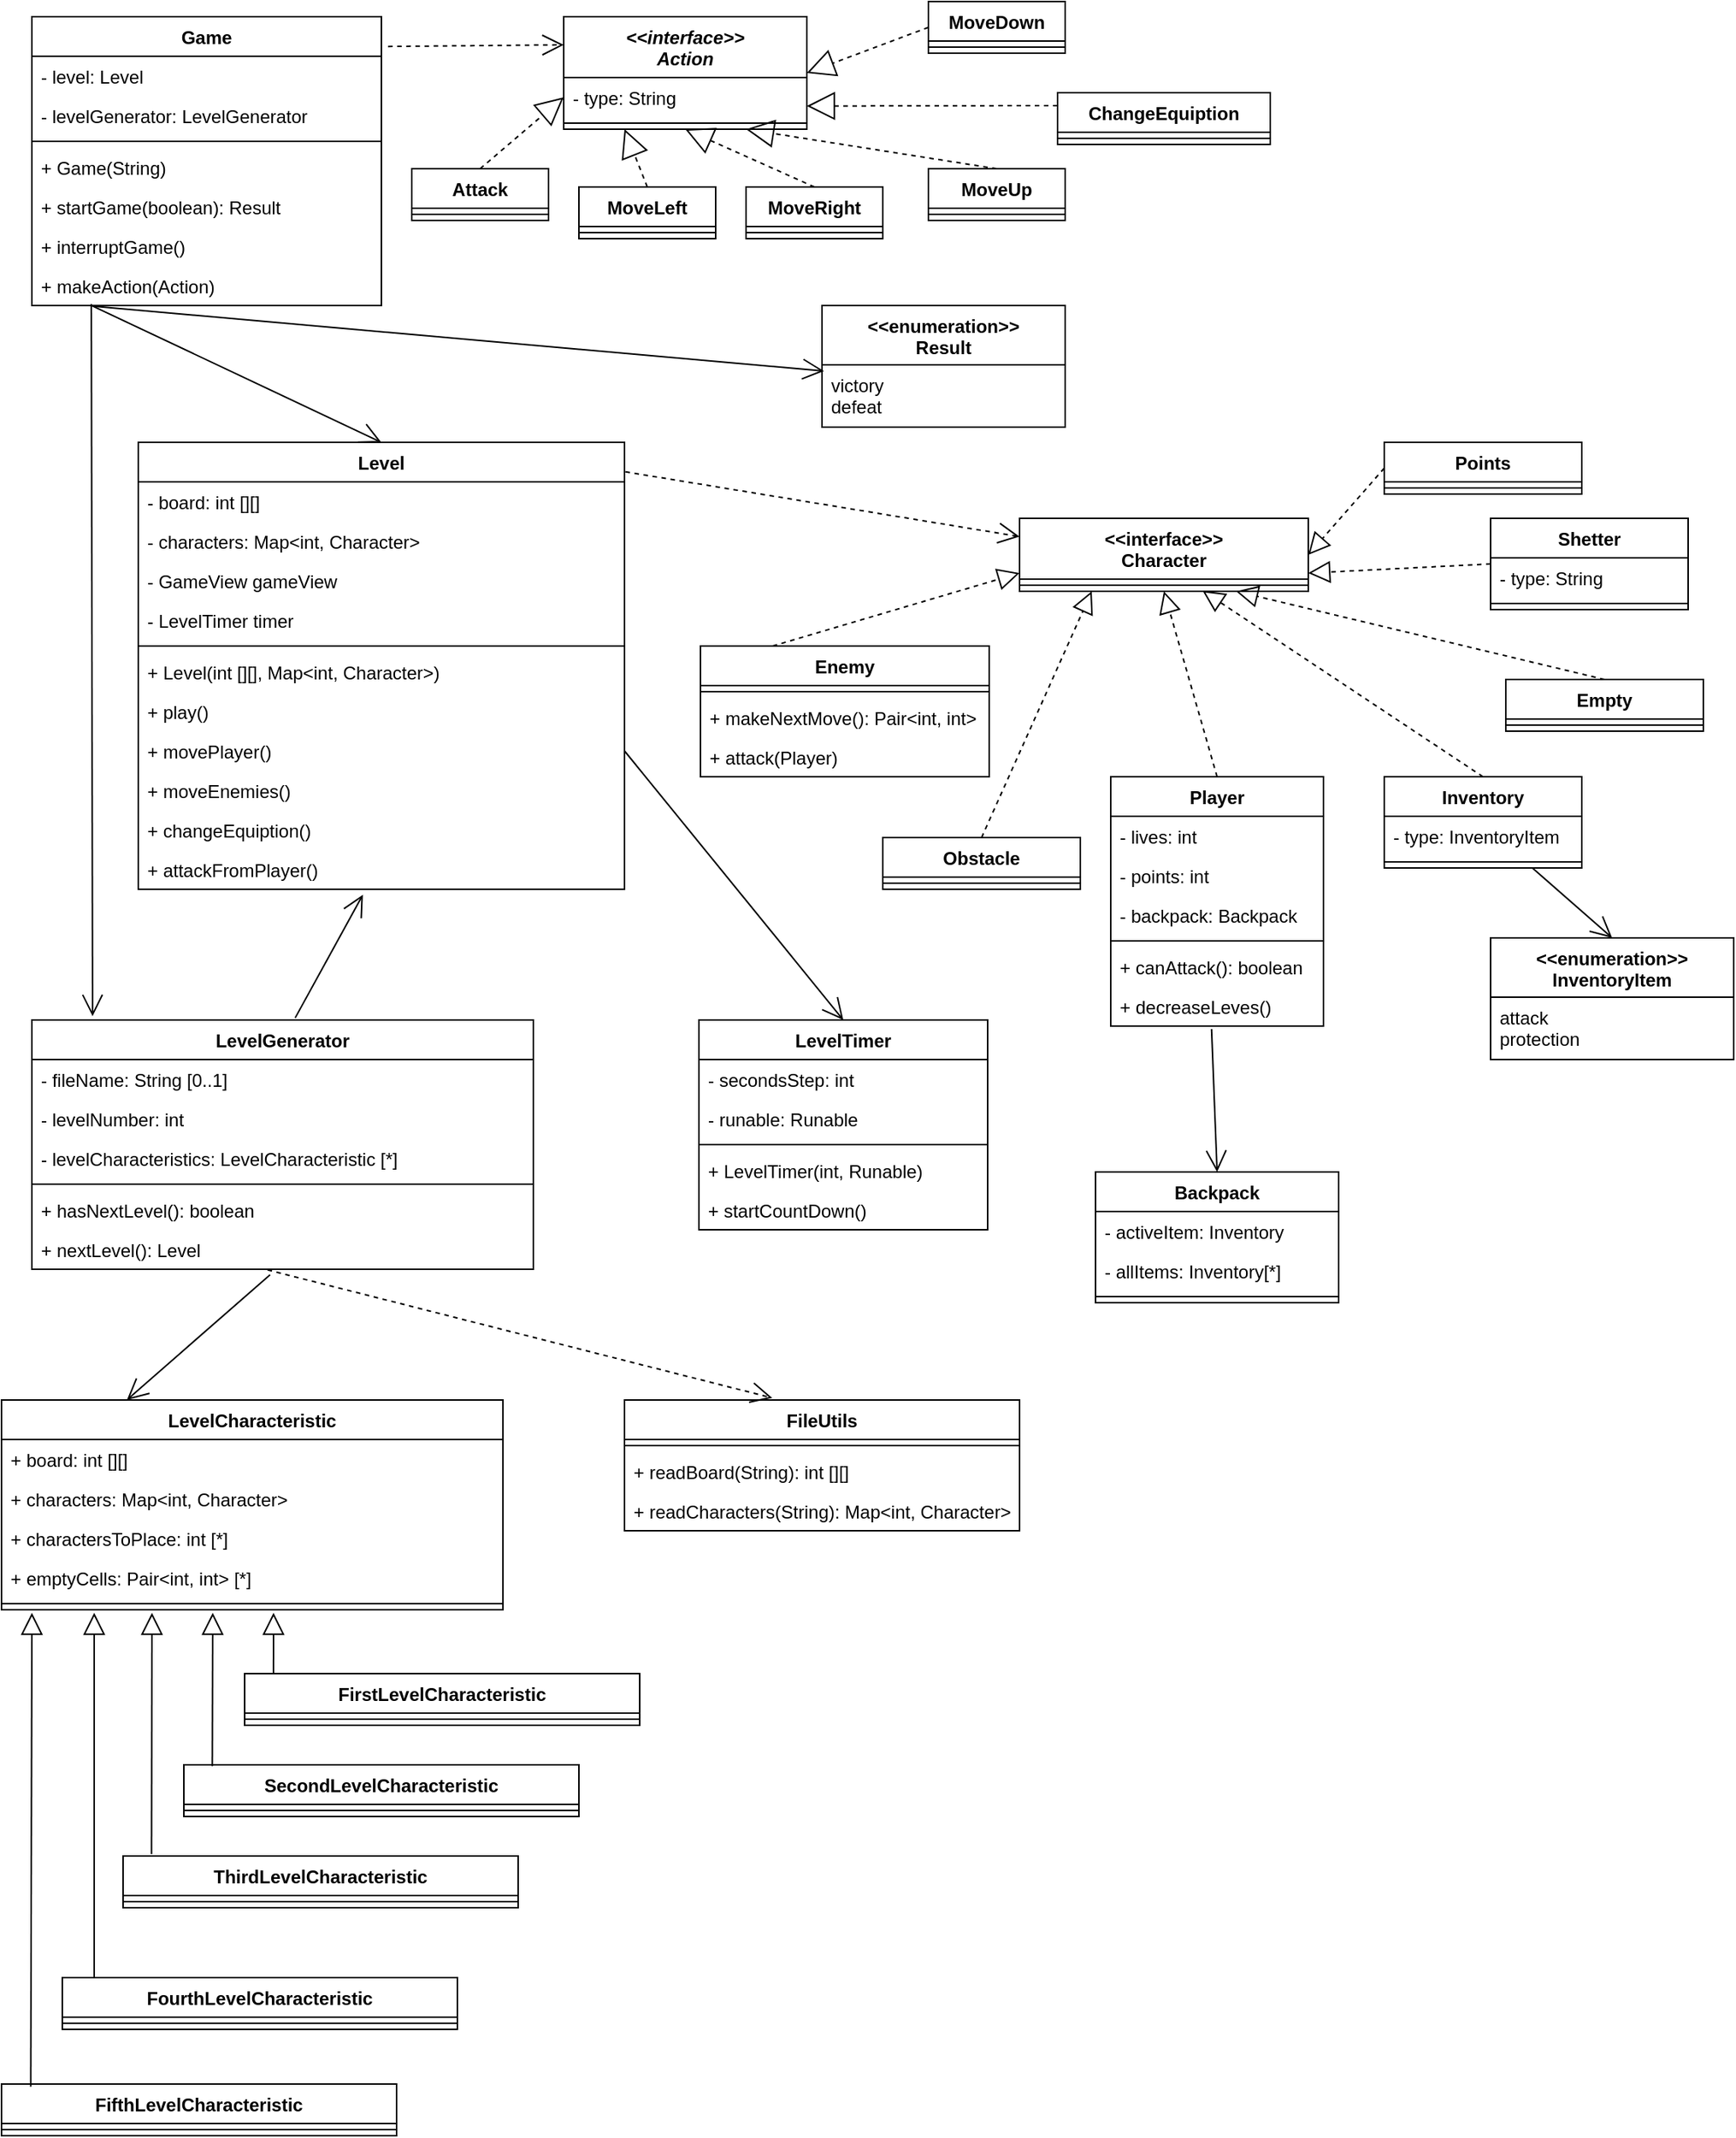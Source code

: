 <mxfile version="16.5.1" type="device"><diagram name="Page-1" id="5f0bae14-7c28-e335-631c-24af17079c00"><mxGraphModel dx="2455" dy="1596" grid="1" gridSize="10" guides="1" tooltips="1" connect="1" arrows="1" fold="1" page="1" pageScale="1" pageWidth="4681" pageHeight="3300" background="none" math="0" shadow="0"><root><mxCell id="0"/><mxCell id="1" parent="0"/><mxCell id="LyayD2E6lX-VAmwV8kCB-534" value="&lt;&lt;interface&gt;&gt;&#10;Action" style="swimlane;fontStyle=3;align=center;verticalAlign=top;childLayout=stackLayout;horizontal=1;startSize=40;horizontalStack=0;resizeParent=1;resizeParentMax=0;resizeLast=0;collapsible=1;marginBottom=0;" vertex="1" parent="1"><mxGeometry x="1330" y="380" width="160" height="74" as="geometry"/></mxCell><mxCell id="LyayD2E6lX-VAmwV8kCB-535" value="- type: String" style="text;strokeColor=none;fillColor=none;align=left;verticalAlign=top;spacingLeft=4;spacingRight=4;overflow=hidden;rotatable=0;points=[[0,0.5],[1,0.5]];portConstraint=eastwest;" vertex="1" parent="LyayD2E6lX-VAmwV8kCB-534"><mxGeometry y="40" width="160" height="26" as="geometry"/></mxCell><mxCell id="LyayD2E6lX-VAmwV8kCB-536" value="" style="line;strokeWidth=1;fillColor=none;align=left;verticalAlign=middle;spacingTop=-1;spacingLeft=3;spacingRight=3;rotatable=0;labelPosition=right;points=[];portConstraint=eastwest;" vertex="1" parent="LyayD2E6lX-VAmwV8kCB-534"><mxGeometry y="66" width="160" height="8" as="geometry"/></mxCell><mxCell id="LyayD2E6lX-VAmwV8kCB-537" value="MoveLeft" style="swimlane;fontStyle=1;align=center;verticalAlign=top;childLayout=stackLayout;horizontal=1;startSize=26;horizontalStack=0;resizeParent=1;resizeParentMax=0;resizeLast=0;collapsible=1;marginBottom=0;" vertex="1" parent="1"><mxGeometry x="1340" y="492" width="90" height="34" as="geometry"/></mxCell><mxCell id="LyayD2E6lX-VAmwV8kCB-538" value="" style="line;strokeWidth=1;fillColor=none;align=left;verticalAlign=middle;spacingTop=-1;spacingLeft=3;spacingRight=3;rotatable=0;labelPosition=right;points=[];portConstraint=eastwest;" vertex="1" parent="LyayD2E6lX-VAmwV8kCB-537"><mxGeometry y="26" width="90" height="8" as="geometry"/></mxCell><mxCell id="LyayD2E6lX-VAmwV8kCB-539" value="" style="endArrow=block;endSize=16;endFill=0;html=1;exitX=0.5;exitY=0;exitDx=0;exitDy=0;entryX=0.25;entryY=1;entryDx=0;entryDy=0;dashed=1;" edge="1" parent="1" source="LyayD2E6lX-VAmwV8kCB-537" target="LyayD2E6lX-VAmwV8kCB-534"><mxGeometry width="160" relative="1" as="geometry"><mxPoint x="1245" y="680" as="sourcePoint"/><mxPoint x="1489.92" y="548.73" as="targetPoint"/></mxGeometry></mxCell><mxCell id="LyayD2E6lX-VAmwV8kCB-540" value="MoveRight" style="swimlane;fontStyle=1;align=center;verticalAlign=top;childLayout=stackLayout;horizontal=1;startSize=26;horizontalStack=0;resizeParent=1;resizeParentMax=0;resizeLast=0;collapsible=1;marginBottom=0;" vertex="1" parent="1"><mxGeometry x="1450" y="492" width="90" height="34" as="geometry"/></mxCell><mxCell id="LyayD2E6lX-VAmwV8kCB-541" value="" style="line;strokeWidth=1;fillColor=none;align=left;verticalAlign=middle;spacingTop=-1;spacingLeft=3;spacingRight=3;rotatable=0;labelPosition=right;points=[];portConstraint=eastwest;" vertex="1" parent="LyayD2E6lX-VAmwV8kCB-540"><mxGeometry y="26" width="90" height="8" as="geometry"/></mxCell><mxCell id="LyayD2E6lX-VAmwV8kCB-542" value="MoveUp" style="swimlane;fontStyle=1;align=center;verticalAlign=top;childLayout=stackLayout;horizontal=1;startSize=26;horizontalStack=0;resizeParent=1;resizeParentMax=0;resizeLast=0;collapsible=1;marginBottom=0;" vertex="1" parent="1"><mxGeometry x="1570" y="480" width="90" height="34" as="geometry"/></mxCell><mxCell id="LyayD2E6lX-VAmwV8kCB-543" value="" style="line;strokeWidth=1;fillColor=none;align=left;verticalAlign=middle;spacingTop=-1;spacingLeft=3;spacingRight=3;rotatable=0;labelPosition=right;points=[];portConstraint=eastwest;" vertex="1" parent="LyayD2E6lX-VAmwV8kCB-542"><mxGeometry y="26" width="90" height="8" as="geometry"/></mxCell><mxCell id="LyayD2E6lX-VAmwV8kCB-544" value="MoveDown" style="swimlane;fontStyle=1;align=center;verticalAlign=top;childLayout=stackLayout;horizontal=1;startSize=26;horizontalStack=0;resizeParent=1;resizeParentMax=0;resizeLast=0;collapsible=1;marginBottom=0;" vertex="1" parent="1"><mxGeometry x="1570" y="370" width="90" height="34" as="geometry"/></mxCell><mxCell id="LyayD2E6lX-VAmwV8kCB-545" value="" style="line;strokeWidth=1;fillColor=none;align=left;verticalAlign=middle;spacingTop=-1;spacingLeft=3;spacingRight=3;rotatable=0;labelPosition=right;points=[];portConstraint=eastwest;" vertex="1" parent="LyayD2E6lX-VAmwV8kCB-544"><mxGeometry y="26" width="90" height="8" as="geometry"/></mxCell><mxCell id="LyayD2E6lX-VAmwV8kCB-546" value="" style="endArrow=block;endSize=16;endFill=0;html=1;exitX=0.5;exitY=0;exitDx=0;exitDy=0;entryX=0.5;entryY=1;entryDx=0;entryDy=0;dashed=1;" edge="1" parent="1" source="LyayD2E6lX-VAmwV8kCB-540" target="LyayD2E6lX-VAmwV8kCB-534"><mxGeometry width="160" relative="1" as="geometry"><mxPoint x="1390" y="630" as="sourcePoint"/><mxPoint x="1530" y="540" as="targetPoint"/></mxGeometry></mxCell><mxCell id="LyayD2E6lX-VAmwV8kCB-547" value="" style="endArrow=block;endSize=16;endFill=0;html=1;exitX=0.5;exitY=0;exitDx=0;exitDy=0;entryX=0.75;entryY=1;entryDx=0;entryDy=0;dashed=1;" edge="1" parent="1" source="LyayD2E6lX-VAmwV8kCB-542" target="LyayD2E6lX-VAmwV8kCB-534"><mxGeometry width="160" relative="1" as="geometry"><mxPoint x="1580" y="630" as="sourcePoint"/><mxPoint x="1500" y="560" as="targetPoint"/></mxGeometry></mxCell><mxCell id="LyayD2E6lX-VAmwV8kCB-548" value="" style="endArrow=block;endSize=16;endFill=0;html=1;exitX=0;exitY=0.5;exitDx=0;exitDy=0;entryX=1;entryY=0.5;entryDx=0;entryDy=0;dashed=1;" edge="1" parent="1" source="LyayD2E6lX-VAmwV8kCB-544" target="LyayD2E6lX-VAmwV8kCB-534"><mxGeometry width="160" relative="1" as="geometry"><mxPoint x="1720" y="630" as="sourcePoint"/><mxPoint x="1540" y="497" as="targetPoint"/></mxGeometry></mxCell><mxCell id="LyayD2E6lX-VAmwV8kCB-549" value="Game" style="swimlane;fontStyle=1;align=center;verticalAlign=top;childLayout=stackLayout;horizontal=1;startSize=26;horizontalStack=0;resizeParent=1;resizeParentMax=0;resizeLast=0;collapsible=1;marginBottom=0;" vertex="1" parent="1"><mxGeometry x="980" y="380" width="230" height="190" as="geometry"/></mxCell><mxCell id="LyayD2E6lX-VAmwV8kCB-550" value="- level: Level" style="text;strokeColor=none;fillColor=none;align=left;verticalAlign=top;spacingLeft=4;spacingRight=4;overflow=hidden;rotatable=0;points=[[0,0.5],[1,0.5]];portConstraint=eastwest;" vertex="1" parent="LyayD2E6lX-VAmwV8kCB-549"><mxGeometry y="26" width="230" height="26" as="geometry"/></mxCell><mxCell id="LyayD2E6lX-VAmwV8kCB-551" value="- levelGenerator: LevelGenerator" style="text;strokeColor=none;fillColor=none;align=left;verticalAlign=top;spacingLeft=4;spacingRight=4;overflow=hidden;rotatable=0;points=[[0,0.5],[1,0.5]];portConstraint=eastwest;" vertex="1" parent="LyayD2E6lX-VAmwV8kCB-549"><mxGeometry y="52" width="230" height="26" as="geometry"/></mxCell><mxCell id="LyayD2E6lX-VAmwV8kCB-552" value="" style="line;strokeWidth=1;fillColor=none;align=left;verticalAlign=middle;spacingTop=-1;spacingLeft=3;spacingRight=3;rotatable=0;labelPosition=right;points=[];portConstraint=eastwest;" vertex="1" parent="LyayD2E6lX-VAmwV8kCB-549"><mxGeometry y="78" width="230" height="8" as="geometry"/></mxCell><mxCell id="LyayD2E6lX-VAmwV8kCB-553" value="+ Game(String)" style="text;strokeColor=none;fillColor=none;align=left;verticalAlign=top;spacingLeft=4;spacingRight=4;overflow=hidden;rotatable=0;points=[[0,0.5],[1,0.5]];portConstraint=eastwest;" vertex="1" parent="LyayD2E6lX-VAmwV8kCB-549"><mxGeometry y="86" width="230" height="26" as="geometry"/></mxCell><mxCell id="LyayD2E6lX-VAmwV8kCB-554" value="+ startGame(boolean): Result" style="text;strokeColor=none;fillColor=none;align=left;verticalAlign=top;spacingLeft=4;spacingRight=4;overflow=hidden;rotatable=0;points=[[0,0.5],[1,0.5]];portConstraint=eastwest;" vertex="1" parent="LyayD2E6lX-VAmwV8kCB-549"><mxGeometry y="112" width="230" height="26" as="geometry"/></mxCell><mxCell id="LyayD2E6lX-VAmwV8kCB-555" value="+ interruptGame()" style="text;strokeColor=none;fillColor=none;align=left;verticalAlign=top;spacingLeft=4;spacingRight=4;overflow=hidden;rotatable=0;points=[[0,0.5],[1,0.5]];portConstraint=eastwest;" vertex="1" parent="LyayD2E6lX-VAmwV8kCB-549"><mxGeometry y="138" width="230" height="26" as="geometry"/></mxCell><mxCell id="LyayD2E6lX-VAmwV8kCB-556" value="+ makeAction(Action)" style="text;strokeColor=none;fillColor=none;align=left;verticalAlign=top;spacingLeft=4;spacingRight=4;overflow=hidden;rotatable=0;points=[[0,0.5],[1,0.5]];portConstraint=eastwest;" vertex="1" parent="LyayD2E6lX-VAmwV8kCB-549"><mxGeometry y="164" width="230" height="26" as="geometry"/></mxCell><mxCell id="LyayD2E6lX-VAmwV8kCB-557" value="LevelGenerator" style="swimlane;fontStyle=1;align=center;verticalAlign=top;childLayout=stackLayout;horizontal=1;startSize=26;horizontalStack=0;resizeParent=1;resizeParentMax=0;resizeLast=0;collapsible=1;marginBottom=0;" vertex="1" parent="1"><mxGeometry x="980" y="1040" width="330" height="164" as="geometry"/></mxCell><mxCell id="LyayD2E6lX-VAmwV8kCB-558" value="- fileName: String [0..1]" style="text;strokeColor=none;fillColor=none;align=left;verticalAlign=top;spacingLeft=4;spacingRight=4;overflow=hidden;rotatable=0;points=[[0,0.5],[1,0.5]];portConstraint=eastwest;" vertex="1" parent="LyayD2E6lX-VAmwV8kCB-557"><mxGeometry y="26" width="330" height="26" as="geometry"/></mxCell><mxCell id="LyayD2E6lX-VAmwV8kCB-559" value="- levelNumber: int" style="text;strokeColor=none;fillColor=none;align=left;verticalAlign=top;spacingLeft=4;spacingRight=4;overflow=hidden;rotatable=0;points=[[0,0.5],[1,0.5]];portConstraint=eastwest;" vertex="1" parent="LyayD2E6lX-VAmwV8kCB-557"><mxGeometry y="52" width="330" height="26" as="geometry"/></mxCell><mxCell id="LyayD2E6lX-VAmwV8kCB-560" value="- levelCharacteristics: LevelCharacteristic [*]" style="text;strokeColor=none;fillColor=none;align=left;verticalAlign=top;spacingLeft=4;spacingRight=4;overflow=hidden;rotatable=0;points=[[0,0.5],[1,0.5]];portConstraint=eastwest;" vertex="1" parent="LyayD2E6lX-VAmwV8kCB-557"><mxGeometry y="78" width="330" height="26" as="geometry"/></mxCell><mxCell id="LyayD2E6lX-VAmwV8kCB-561" value="" style="line;strokeWidth=1;fillColor=none;align=left;verticalAlign=middle;spacingTop=-1;spacingLeft=3;spacingRight=3;rotatable=0;labelPosition=right;points=[];portConstraint=eastwest;" vertex="1" parent="LyayD2E6lX-VAmwV8kCB-557"><mxGeometry y="104" width="330" height="8" as="geometry"/></mxCell><mxCell id="LyayD2E6lX-VAmwV8kCB-562" value="+ hasNextLevel(): boolean" style="text;strokeColor=none;fillColor=none;align=left;verticalAlign=top;spacingLeft=4;spacingRight=4;overflow=hidden;rotatable=0;points=[[0,0.5],[1,0.5]];portConstraint=eastwest;" vertex="1" parent="LyayD2E6lX-VAmwV8kCB-557"><mxGeometry y="112" width="330" height="26" as="geometry"/></mxCell><mxCell id="LyayD2E6lX-VAmwV8kCB-563" value="+ nextLevel(): Level" style="text;strokeColor=none;fillColor=none;align=left;verticalAlign=top;spacingLeft=4;spacingRight=4;overflow=hidden;rotatable=0;points=[[0,0.5],[1,0.5]];portConstraint=eastwest;" vertex="1" parent="LyayD2E6lX-VAmwV8kCB-557"><mxGeometry y="138" width="330" height="26" as="geometry"/></mxCell><mxCell id="LyayD2E6lX-VAmwV8kCB-564" value="" style="endArrow=open;endFill=1;endSize=12;html=1;rounded=0;exitX=0.17;exitY=0.962;exitDx=0;exitDy=0;exitPerimeter=0;entryX=0.121;entryY=-0.015;entryDx=0;entryDy=0;entryPerimeter=0;" edge="1" parent="1" source="LyayD2E6lX-VAmwV8kCB-556" target="LyayD2E6lX-VAmwV8kCB-557"><mxGeometry width="160" relative="1" as="geometry"><mxPoint x="1040" y="640" as="sourcePoint"/><mxPoint x="1040" y="1000" as="targetPoint"/><Array as="points"/></mxGeometry></mxCell><mxCell id="LyayD2E6lX-VAmwV8kCB-565" value="LevelCharacteristic" style="swimlane;fontStyle=1;align=center;verticalAlign=top;childLayout=stackLayout;horizontal=1;startSize=26;horizontalStack=0;resizeParent=1;resizeParentMax=0;resizeLast=0;collapsible=1;marginBottom=0;" vertex="1" parent="1"><mxGeometry x="960" y="1290" width="330" height="138" as="geometry"/></mxCell><mxCell id="LyayD2E6lX-VAmwV8kCB-566" value="+ board: int [][]" style="text;strokeColor=none;fillColor=none;align=left;verticalAlign=top;spacingLeft=4;spacingRight=4;overflow=hidden;rotatable=0;points=[[0,0.5],[1,0.5]];portConstraint=eastwest;" vertex="1" parent="LyayD2E6lX-VAmwV8kCB-565"><mxGeometry y="26" width="330" height="26" as="geometry"/></mxCell><mxCell id="LyayD2E6lX-VAmwV8kCB-567" value="+ characters: Map&lt;int, Character&gt;" style="text;strokeColor=none;fillColor=none;align=left;verticalAlign=top;spacingLeft=4;spacingRight=4;overflow=hidden;rotatable=0;points=[[0,0.5],[1,0.5]];portConstraint=eastwest;" vertex="1" parent="LyayD2E6lX-VAmwV8kCB-565"><mxGeometry y="52" width="330" height="26" as="geometry"/></mxCell><mxCell id="LyayD2E6lX-VAmwV8kCB-568" value="+ charactersToPlace: int [*]" style="text;strokeColor=none;fillColor=none;align=left;verticalAlign=top;spacingLeft=4;spacingRight=4;overflow=hidden;rotatable=0;points=[[0,0.5],[1,0.5]];portConstraint=eastwest;" vertex="1" parent="LyayD2E6lX-VAmwV8kCB-565"><mxGeometry y="78" width="330" height="26" as="geometry"/></mxCell><mxCell id="LyayD2E6lX-VAmwV8kCB-569" value="+ emptyCells: Pair&lt;int, int&gt; [*]" style="text;strokeColor=none;fillColor=none;align=left;verticalAlign=top;spacingLeft=4;spacingRight=4;overflow=hidden;rotatable=0;points=[[0,0.5],[1,0.5]];portConstraint=eastwest;" vertex="1" parent="LyayD2E6lX-VAmwV8kCB-565"><mxGeometry y="104" width="330" height="26" as="geometry"/></mxCell><mxCell id="LyayD2E6lX-VAmwV8kCB-570" value="" style="line;strokeWidth=1;fillColor=none;align=left;verticalAlign=middle;spacingTop=-1;spacingLeft=3;spacingRight=3;rotatable=0;labelPosition=right;points=[];portConstraint=eastwest;" vertex="1" parent="LyayD2E6lX-VAmwV8kCB-565"><mxGeometry y="130" width="330" height="8" as="geometry"/></mxCell><mxCell id="LyayD2E6lX-VAmwV8kCB-571" value="FileUtils" style="swimlane;fontStyle=1;align=center;verticalAlign=top;childLayout=stackLayout;horizontal=1;startSize=26;horizontalStack=0;resizeParent=1;resizeParentMax=0;resizeLast=0;collapsible=1;marginBottom=0;" vertex="1" parent="1"><mxGeometry x="1370" y="1290" width="260" height="86" as="geometry"/></mxCell><mxCell id="LyayD2E6lX-VAmwV8kCB-572" value="" style="line;strokeWidth=1;fillColor=none;align=left;verticalAlign=middle;spacingTop=-1;spacingLeft=3;spacingRight=3;rotatable=0;labelPosition=right;points=[];portConstraint=eastwest;" vertex="1" parent="LyayD2E6lX-VAmwV8kCB-571"><mxGeometry y="26" width="260" height="8" as="geometry"/></mxCell><mxCell id="LyayD2E6lX-VAmwV8kCB-573" value="+ readBoard(String): int [][]" style="text;strokeColor=none;fillColor=none;align=left;verticalAlign=top;spacingLeft=4;spacingRight=4;overflow=hidden;rotatable=0;points=[[0,0.5],[1,0.5]];portConstraint=eastwest;" vertex="1" parent="LyayD2E6lX-VAmwV8kCB-571"><mxGeometry y="34" width="260" height="26" as="geometry"/></mxCell><mxCell id="LyayD2E6lX-VAmwV8kCB-574" value="+ readCharacters(String): Map&lt;int, Character&gt;" style="text;strokeColor=none;fillColor=none;align=left;verticalAlign=top;spacingLeft=4;spacingRight=4;overflow=hidden;rotatable=0;points=[[0,0.5],[1,0.5]];portConstraint=eastwest;" vertex="1" parent="LyayD2E6lX-VAmwV8kCB-571"><mxGeometry y="60" width="260" height="26" as="geometry"/></mxCell><mxCell id="LyayD2E6lX-VAmwV8kCB-575" value="Level" style="swimlane;fontStyle=1;align=center;verticalAlign=top;childLayout=stackLayout;horizontal=1;startSize=26;horizontalStack=0;resizeParent=1;resizeParentMax=0;resizeLast=0;collapsible=1;marginBottom=0;" vertex="1" parent="1"><mxGeometry x="1050" y="660" width="320" height="294" as="geometry"/></mxCell><mxCell id="LyayD2E6lX-VAmwV8kCB-576" value="- board: int [][]" style="text;strokeColor=none;fillColor=none;align=left;verticalAlign=top;spacingLeft=4;spacingRight=4;overflow=hidden;rotatable=0;points=[[0,0.5],[1,0.5]];portConstraint=eastwest;" vertex="1" parent="LyayD2E6lX-VAmwV8kCB-575"><mxGeometry y="26" width="320" height="26" as="geometry"/></mxCell><mxCell id="LyayD2E6lX-VAmwV8kCB-577" value="- characters: Map&lt;int, Character&gt;" style="text;strokeColor=none;fillColor=none;align=left;verticalAlign=top;spacingLeft=4;spacingRight=4;overflow=hidden;rotatable=0;points=[[0,0.5],[1,0.5]];portConstraint=eastwest;" vertex="1" parent="LyayD2E6lX-VAmwV8kCB-575"><mxGeometry y="52" width="320" height="26" as="geometry"/></mxCell><mxCell id="LyayD2E6lX-VAmwV8kCB-578" value="- GameView gameView" style="text;strokeColor=none;fillColor=none;align=left;verticalAlign=top;spacingLeft=4;spacingRight=4;overflow=hidden;rotatable=0;points=[[0,0.5],[1,0.5]];portConstraint=eastwest;" vertex="1" parent="LyayD2E6lX-VAmwV8kCB-575"><mxGeometry y="78" width="320" height="26" as="geometry"/></mxCell><mxCell id="LyayD2E6lX-VAmwV8kCB-579" value="- LevelTimer timer" style="text;strokeColor=none;fillColor=none;align=left;verticalAlign=top;spacingLeft=4;spacingRight=4;overflow=hidden;rotatable=0;points=[[0,0.5],[1,0.5]];portConstraint=eastwest;" vertex="1" parent="LyayD2E6lX-VAmwV8kCB-575"><mxGeometry y="104" width="320" height="26" as="geometry"/></mxCell><mxCell id="LyayD2E6lX-VAmwV8kCB-580" value="" style="line;strokeWidth=1;fillColor=none;align=left;verticalAlign=middle;spacingTop=-1;spacingLeft=3;spacingRight=3;rotatable=0;labelPosition=right;points=[];portConstraint=eastwest;" vertex="1" parent="LyayD2E6lX-VAmwV8kCB-575"><mxGeometry y="130" width="320" height="8" as="geometry"/></mxCell><mxCell id="LyayD2E6lX-VAmwV8kCB-581" value="+ Level(int [][], Map&lt;int, Character&gt;)" style="text;strokeColor=none;fillColor=none;align=left;verticalAlign=top;spacingLeft=4;spacingRight=4;overflow=hidden;rotatable=0;points=[[0,0.5],[1,0.5]];portConstraint=eastwest;" vertex="1" parent="LyayD2E6lX-VAmwV8kCB-575"><mxGeometry y="138" width="320" height="26" as="geometry"/></mxCell><mxCell id="LyayD2E6lX-VAmwV8kCB-582" value="+ play()" style="text;strokeColor=none;fillColor=none;align=left;verticalAlign=top;spacingLeft=4;spacingRight=4;overflow=hidden;rotatable=0;points=[[0,0.5],[1,0.5]];portConstraint=eastwest;" vertex="1" parent="LyayD2E6lX-VAmwV8kCB-575"><mxGeometry y="164" width="320" height="26" as="geometry"/></mxCell><mxCell id="LyayD2E6lX-VAmwV8kCB-583" value="+ movePlayer()" style="text;strokeColor=none;fillColor=none;align=left;verticalAlign=top;spacingLeft=4;spacingRight=4;overflow=hidden;rotatable=0;points=[[0,0.5],[1,0.5]];portConstraint=eastwest;" vertex="1" parent="LyayD2E6lX-VAmwV8kCB-575"><mxGeometry y="190" width="320" height="26" as="geometry"/></mxCell><mxCell id="LyayD2E6lX-VAmwV8kCB-584" value="+ moveEnemies()" style="text;strokeColor=none;fillColor=none;align=left;verticalAlign=top;spacingLeft=4;spacingRight=4;overflow=hidden;rotatable=0;points=[[0,0.5],[1,0.5]];portConstraint=eastwest;" vertex="1" parent="LyayD2E6lX-VAmwV8kCB-575"><mxGeometry y="216" width="320" height="26" as="geometry"/></mxCell><mxCell id="LyayD2E6lX-VAmwV8kCB-585" value="+ changeEquiption()" style="text;strokeColor=none;fillColor=none;align=left;verticalAlign=top;spacingLeft=4;spacingRight=4;overflow=hidden;rotatable=0;points=[[0,0.5],[1,0.5]];portConstraint=eastwest;" vertex="1" parent="LyayD2E6lX-VAmwV8kCB-575"><mxGeometry y="242" width="320" height="26" as="geometry"/></mxCell><mxCell id="LyayD2E6lX-VAmwV8kCB-586" value="+ attackFromPlayer()" style="text;strokeColor=none;fillColor=none;align=left;verticalAlign=top;spacingLeft=4;spacingRight=4;overflow=hidden;rotatable=0;points=[[0,0.5],[1,0.5]];portConstraint=eastwest;" vertex="1" parent="LyayD2E6lX-VAmwV8kCB-575"><mxGeometry y="268" width="320" height="26" as="geometry"/></mxCell><mxCell id="LyayD2E6lX-VAmwV8kCB-587" value="LevelTimer" style="swimlane;fontStyle=1;align=center;verticalAlign=top;childLayout=stackLayout;horizontal=1;startSize=26;horizontalStack=0;resizeParent=1;resizeParentMax=0;resizeLast=0;collapsible=1;marginBottom=0;" vertex="1" parent="1"><mxGeometry x="1419" y="1040" width="190" height="138" as="geometry"/></mxCell><mxCell id="LyayD2E6lX-VAmwV8kCB-588" value="- secondsStep: int" style="text;strokeColor=none;fillColor=none;align=left;verticalAlign=top;spacingLeft=4;spacingRight=4;overflow=hidden;rotatable=0;points=[[0,0.5],[1,0.5]];portConstraint=eastwest;" vertex="1" parent="LyayD2E6lX-VAmwV8kCB-587"><mxGeometry y="26" width="190" height="26" as="geometry"/></mxCell><mxCell id="LyayD2E6lX-VAmwV8kCB-589" value="- runable: Runable" style="text;strokeColor=none;fillColor=none;align=left;verticalAlign=top;spacingLeft=4;spacingRight=4;overflow=hidden;rotatable=0;points=[[0,0.5],[1,0.5]];portConstraint=eastwest;" vertex="1" parent="LyayD2E6lX-VAmwV8kCB-587"><mxGeometry y="52" width="190" height="26" as="geometry"/></mxCell><mxCell id="LyayD2E6lX-VAmwV8kCB-590" value="" style="line;strokeWidth=1;fillColor=none;align=left;verticalAlign=middle;spacingTop=-1;spacingLeft=3;spacingRight=3;rotatable=0;labelPosition=right;points=[];portConstraint=eastwest;" vertex="1" parent="LyayD2E6lX-VAmwV8kCB-587"><mxGeometry y="78" width="190" height="8" as="geometry"/></mxCell><mxCell id="LyayD2E6lX-VAmwV8kCB-591" value="+ LevelTimer(int, Runable)" style="text;strokeColor=none;fillColor=none;align=left;verticalAlign=top;spacingLeft=4;spacingRight=4;overflow=hidden;rotatable=0;points=[[0,0.5],[1,0.5]];portConstraint=eastwest;" vertex="1" parent="LyayD2E6lX-VAmwV8kCB-587"><mxGeometry y="86" width="190" height="26" as="geometry"/></mxCell><mxCell id="LyayD2E6lX-VAmwV8kCB-592" value="+ startCountDown()" style="text;strokeColor=none;fillColor=none;align=left;verticalAlign=top;spacingLeft=4;spacingRight=4;overflow=hidden;rotatable=0;points=[[0,0.5],[1,0.5]];portConstraint=eastwest;" vertex="1" parent="LyayD2E6lX-VAmwV8kCB-587"><mxGeometry y="112" width="190" height="26" as="geometry"/></mxCell><mxCell id="LyayD2E6lX-VAmwV8kCB-593" value="&lt;&lt;interface&gt;&gt;&#10;Character" style="swimlane;fontStyle=1;align=center;verticalAlign=top;childLayout=stackLayout;horizontal=1;startSize=40;horizontalStack=0;resizeParent=1;resizeParentMax=0;resizeLast=0;collapsible=1;marginBottom=0;" vertex="1" parent="1"><mxGeometry x="1630" y="710" width="190" height="48" as="geometry"/></mxCell><mxCell id="LyayD2E6lX-VAmwV8kCB-594" value="" style="line;strokeWidth=1;fillColor=none;align=left;verticalAlign=middle;spacingTop=-1;spacingLeft=3;spacingRight=3;rotatable=0;labelPosition=right;points=[];portConstraint=eastwest;" vertex="1" parent="LyayD2E6lX-VAmwV8kCB-593"><mxGeometry y="40" width="190" height="8" as="geometry"/></mxCell><mxCell id="LyayD2E6lX-VAmwV8kCB-595" value="Enemy" style="swimlane;fontStyle=1;align=center;verticalAlign=top;childLayout=stackLayout;horizontal=1;startSize=26;horizontalStack=0;resizeParent=1;resizeParentMax=0;resizeLast=0;collapsible=1;marginBottom=0;" vertex="1" parent="1"><mxGeometry x="1420" y="794" width="190" height="86" as="geometry"/></mxCell><mxCell id="LyayD2E6lX-VAmwV8kCB-596" value="" style="line;strokeWidth=1;fillColor=none;align=left;verticalAlign=middle;spacingTop=-1;spacingLeft=3;spacingRight=3;rotatable=0;labelPosition=right;points=[];portConstraint=eastwest;" vertex="1" parent="LyayD2E6lX-VAmwV8kCB-595"><mxGeometry y="26" width="190" height="8" as="geometry"/></mxCell><mxCell id="LyayD2E6lX-VAmwV8kCB-597" value="+ makeNextMove(): Pair&lt;int, int&gt;" style="text;strokeColor=none;fillColor=none;align=left;verticalAlign=top;spacingLeft=4;spacingRight=4;overflow=hidden;rotatable=0;points=[[0,0.5],[1,0.5]];portConstraint=eastwest;" vertex="1" parent="LyayD2E6lX-VAmwV8kCB-595"><mxGeometry y="34" width="190" height="26" as="geometry"/></mxCell><mxCell id="LyayD2E6lX-VAmwV8kCB-598" value="+ attack(Player)" style="text;strokeColor=none;fillColor=none;align=left;verticalAlign=top;spacingLeft=4;spacingRight=4;overflow=hidden;rotatable=0;points=[[0,0.5],[1,0.5]];portConstraint=eastwest;" vertex="1" parent="LyayD2E6lX-VAmwV8kCB-595"><mxGeometry y="60" width="190" height="26" as="geometry"/></mxCell><mxCell id="LyayD2E6lX-VAmwV8kCB-599" value="Obstacle" style="swimlane;fontStyle=1;align=center;verticalAlign=top;childLayout=stackLayout;horizontal=1;startSize=26;horizontalStack=0;resizeParent=1;resizeParentMax=0;resizeLast=0;collapsible=1;marginBottom=0;" vertex="1" parent="1"><mxGeometry x="1540" y="920" width="130" height="34" as="geometry"/></mxCell><mxCell id="LyayD2E6lX-VAmwV8kCB-600" value="" style="line;strokeWidth=1;fillColor=none;align=left;verticalAlign=middle;spacingTop=-1;spacingLeft=3;spacingRight=3;rotatable=0;labelPosition=right;points=[];portConstraint=eastwest;" vertex="1" parent="LyayD2E6lX-VAmwV8kCB-599"><mxGeometry y="26" width="130" height="8" as="geometry"/></mxCell><mxCell id="LyayD2E6lX-VAmwV8kCB-601" value="Points&#10;" style="swimlane;fontStyle=1;align=center;verticalAlign=top;childLayout=stackLayout;horizontal=1;startSize=26;horizontalStack=0;resizeParent=1;resizeParentMax=0;resizeLast=0;collapsible=1;marginBottom=0;" vertex="1" parent="1"><mxGeometry x="1870" y="660" width="130" height="34" as="geometry"/></mxCell><mxCell id="LyayD2E6lX-VAmwV8kCB-602" value="" style="line;strokeWidth=1;fillColor=none;align=left;verticalAlign=middle;spacingTop=-1;spacingLeft=3;spacingRight=3;rotatable=0;labelPosition=right;points=[];portConstraint=eastwest;" vertex="1" parent="LyayD2E6lX-VAmwV8kCB-601"><mxGeometry y="26" width="130" height="8" as="geometry"/></mxCell><mxCell id="LyayD2E6lX-VAmwV8kCB-603" value="Empty" style="swimlane;fontStyle=1;align=center;verticalAlign=top;childLayout=stackLayout;horizontal=1;startSize=26;horizontalStack=0;resizeParent=1;resizeParentMax=0;resizeLast=0;collapsible=1;marginBottom=0;" vertex="1" parent="1"><mxGeometry x="1950" y="816" width="130" height="34" as="geometry"/></mxCell><mxCell id="LyayD2E6lX-VAmwV8kCB-604" value="" style="line;strokeWidth=1;fillColor=none;align=left;verticalAlign=middle;spacingTop=-1;spacingLeft=3;spacingRight=3;rotatable=0;labelPosition=right;points=[];portConstraint=eastwest;" vertex="1" parent="LyayD2E6lX-VAmwV8kCB-603"><mxGeometry y="26" width="130" height="8" as="geometry"/></mxCell><mxCell id="LyayD2E6lX-VAmwV8kCB-605" value="Shetter" style="swimlane;fontStyle=1;align=center;verticalAlign=top;childLayout=stackLayout;horizontal=1;startSize=26;horizontalStack=0;resizeParent=1;resizeParentMax=0;resizeLast=0;collapsible=1;marginBottom=0;" vertex="1" parent="1"><mxGeometry x="1940" y="710" width="130" height="60" as="geometry"/></mxCell><mxCell id="LyayD2E6lX-VAmwV8kCB-606" value="- type: String" style="text;strokeColor=none;fillColor=none;align=left;verticalAlign=top;spacingLeft=4;spacingRight=4;overflow=hidden;rotatable=0;points=[[0,0.5],[1,0.5]];portConstraint=eastwest;" vertex="1" parent="LyayD2E6lX-VAmwV8kCB-605"><mxGeometry y="26" width="130" height="26" as="geometry"/></mxCell><mxCell id="LyayD2E6lX-VAmwV8kCB-607" value="" style="line;strokeWidth=1;fillColor=none;align=left;verticalAlign=middle;spacingTop=-1;spacingLeft=3;spacingRight=3;rotatable=0;labelPosition=right;points=[];portConstraint=eastwest;" vertex="1" parent="LyayD2E6lX-VAmwV8kCB-605"><mxGeometry y="52" width="130" height="8" as="geometry"/></mxCell><mxCell id="LyayD2E6lX-VAmwV8kCB-608" value="" style="endArrow=block;endFill=0;endSize=12;html=1;rounded=0;exitX=0.25;exitY=0;exitDx=0;exitDy=0;entryX=0;entryY=0.75;entryDx=0;entryDy=0;dashed=1;" edge="1" parent="1" source="LyayD2E6lX-VAmwV8kCB-595" target="LyayD2E6lX-VAmwV8kCB-593"><mxGeometry width="160" relative="1" as="geometry"><mxPoint x="1610" y="820" as="sourcePoint"/><mxPoint x="1770" y="820" as="targetPoint"/></mxGeometry></mxCell><mxCell id="LyayD2E6lX-VAmwV8kCB-609" value="" style="endArrow=block;endFill=0;endSize=12;html=1;rounded=0;exitX=0.5;exitY=0;exitDx=0;exitDy=0;entryX=0.25;entryY=1;entryDx=0;entryDy=0;dashed=1;" edge="1" parent="1" source="LyayD2E6lX-VAmwV8kCB-599" target="LyayD2E6lX-VAmwV8kCB-593"><mxGeometry width="160" relative="1" as="geometry"><mxPoint x="1780" y="800" as="sourcePoint"/><mxPoint x="1940" y="800" as="targetPoint"/></mxGeometry></mxCell><mxCell id="LyayD2E6lX-VAmwV8kCB-610" value="" style="endArrow=block;endFill=0;endSize=12;html=1;rounded=0;exitX=0.5;exitY=0;exitDx=0;exitDy=0;entryX=0.75;entryY=1;entryDx=0;entryDy=0;dashed=1;" edge="1" parent="1" source="LyayD2E6lX-VAmwV8kCB-603" target="LyayD2E6lX-VAmwV8kCB-593"><mxGeometry width="160" relative="1" as="geometry"><mxPoint x="1860" y="809.57" as="sourcePoint"/><mxPoint x="2020" y="809.57" as="targetPoint"/></mxGeometry></mxCell><mxCell id="LyayD2E6lX-VAmwV8kCB-611" value="" style="endArrow=block;endFill=0;endSize=12;html=1;rounded=0;exitX=0;exitY=0.5;exitDx=0;exitDy=0;entryX=1;entryY=0.75;entryDx=0;entryDy=0;dashed=1;" edge="1" parent="1" source="LyayD2E6lX-VAmwV8kCB-605" target="LyayD2E6lX-VAmwV8kCB-593"><mxGeometry width="160" relative="1" as="geometry"><mxPoint x="1860" y="690" as="sourcePoint"/><mxPoint x="2020" y="690" as="targetPoint"/></mxGeometry></mxCell><mxCell id="LyayD2E6lX-VAmwV8kCB-612" value="" style="endArrow=block;endFill=0;endSize=12;html=1;rounded=0;exitX=0;exitY=0.5;exitDx=0;exitDy=0;entryX=1;entryY=0.5;entryDx=0;entryDy=0;dashed=1;" edge="1" parent="1" source="LyayD2E6lX-VAmwV8kCB-601" target="LyayD2E6lX-VAmwV8kCB-593"><mxGeometry width="160" relative="1" as="geometry"><mxPoint x="1940" y="670" as="sourcePoint"/><mxPoint x="2100" y="670" as="targetPoint"/></mxGeometry></mxCell><mxCell id="LyayD2E6lX-VAmwV8kCB-613" value="" style="endArrow=open;endFill=1;endSize=12;html=1;rounded=0;exitX=1.019;exitY=0.103;exitDx=0;exitDy=0;entryX=0;entryY=0.25;entryDx=0;entryDy=0;dashed=1;exitPerimeter=0;" edge="1" parent="1" source="LyayD2E6lX-VAmwV8kCB-549" target="LyayD2E6lX-VAmwV8kCB-534"><mxGeometry width="160" relative="1" as="geometry"><mxPoint x="1315" y="524" as="sourcePoint"/><mxPoint x="1475" y="524" as="targetPoint"/></mxGeometry></mxCell><mxCell id="LyayD2E6lX-VAmwV8kCB-614" value="" style="endArrow=open;endFill=1;endSize=12;html=1;rounded=0;exitX=0.525;exitY=-0.008;exitDx=0;exitDy=0;exitPerimeter=0;entryX=0.462;entryY=1.138;entryDx=0;entryDy=0;entryPerimeter=0;" edge="1" parent="1" source="LyayD2E6lX-VAmwV8kCB-557" target="LyayD2E6lX-VAmwV8kCB-586"><mxGeometry width="160" relative="1" as="geometry"><mxPoint x="1245" y="1000" as="sourcePoint"/><mxPoint x="1405" y="1000" as="targetPoint"/></mxGeometry></mxCell><mxCell id="LyayD2E6lX-VAmwV8kCB-615" value="" style="endArrow=open;endFill=1;endSize=12;html=1;rounded=0;dashed=1;exitX=1.002;exitY=0.066;exitDx=0;exitDy=0;exitPerimeter=0;entryX=0;entryY=0.25;entryDx=0;entryDy=0;" edge="1" parent="1" source="LyayD2E6lX-VAmwV8kCB-575" target="LyayD2E6lX-VAmwV8kCB-593"><mxGeometry width="160" relative="1" as="geometry"><mxPoint x="1405" y="720" as="sourcePoint"/><mxPoint x="1565" y="720" as="targetPoint"/></mxGeometry></mxCell><mxCell id="LyayD2E6lX-VAmwV8kCB-616" value="" style="endArrow=open;endFill=1;endSize=12;html=1;rounded=0;exitX=1;exitY=0.5;exitDx=0;exitDy=0;entryX=0.5;entryY=0;entryDx=0;entryDy=0;" edge="1" parent="1" source="LyayD2E6lX-VAmwV8kCB-583" target="LyayD2E6lX-VAmwV8kCB-587"><mxGeometry width="160" relative="1" as="geometry"><mxPoint x="1410" y="986" as="sourcePoint"/><mxPoint x="1570" y="986" as="targetPoint"/></mxGeometry></mxCell><mxCell id="LyayD2E6lX-VAmwV8kCB-617" value="" style="endArrow=open;endFill=1;endSize=12;html=1;rounded=0;exitX=0.475;exitY=1.138;exitDx=0;exitDy=0;exitPerimeter=0;entryX=0.25;entryY=0;entryDx=0;entryDy=0;" edge="1" parent="1" source="LyayD2E6lX-VAmwV8kCB-563" target="LyayD2E6lX-VAmwV8kCB-565"><mxGeometry width="160" relative="1" as="geometry"><mxPoint x="1190" y="1240" as="sourcePoint"/><mxPoint x="1350" y="1240" as="targetPoint"/></mxGeometry></mxCell><mxCell id="LyayD2E6lX-VAmwV8kCB-618" value="" style="endArrow=open;endFill=1;endSize=12;html=1;rounded=0;dashed=1;exitX=0.47;exitY=1.016;exitDx=0;exitDy=0;exitPerimeter=0;entryX=0.374;entryY=-0.016;entryDx=0;entryDy=0;entryPerimeter=0;" edge="1" parent="1" source="LyayD2E6lX-VAmwV8kCB-563" target="LyayD2E6lX-VAmwV8kCB-571"><mxGeometry width="160" relative="1" as="geometry"><mxPoint x="1210" y="1250" as="sourcePoint"/><mxPoint x="1370" y="1250" as="targetPoint"/></mxGeometry></mxCell><mxCell id="LyayD2E6lX-VAmwV8kCB-619" value="Inventory" style="swimlane;fontStyle=1;align=center;verticalAlign=top;childLayout=stackLayout;horizontal=1;startSize=26;horizontalStack=0;resizeParent=1;resizeParentMax=0;resizeLast=0;collapsible=1;marginBottom=0;" vertex="1" parent="1"><mxGeometry x="1870" y="880" width="130" height="60" as="geometry"/></mxCell><mxCell id="LyayD2E6lX-VAmwV8kCB-620" value="- type: InventoryItem" style="text;strokeColor=none;fillColor=none;align=left;verticalAlign=top;spacingLeft=4;spacingRight=4;overflow=hidden;rotatable=0;points=[[0,0.5],[1,0.5]];portConstraint=eastwest;" vertex="1" parent="LyayD2E6lX-VAmwV8kCB-619"><mxGeometry y="26" width="130" height="26" as="geometry"/></mxCell><mxCell id="LyayD2E6lX-VAmwV8kCB-621" value="" style="line;strokeWidth=1;fillColor=none;align=left;verticalAlign=middle;spacingTop=-1;spacingLeft=3;spacingRight=3;rotatable=0;labelPosition=right;points=[];portConstraint=eastwest;" vertex="1" parent="LyayD2E6lX-VAmwV8kCB-619"><mxGeometry y="52" width="130" height="8" as="geometry"/></mxCell><mxCell id="LyayD2E6lX-VAmwV8kCB-622" value="" style="endArrow=block;endFill=0;endSize=12;html=1;rounded=0;exitX=0.5;exitY=0;exitDx=0;exitDy=0;entryX=0.634;entryY=0.947;entryDx=0;entryDy=0;dashed=1;entryPerimeter=0;" edge="1" parent="1" source="LyayD2E6lX-VAmwV8kCB-619" target="LyayD2E6lX-VAmwV8kCB-594"><mxGeometry width="160" relative="1" as="geometry"><mxPoint x="1972.5" y="848" as="sourcePoint"/><mxPoint x="1730" y="790" as="targetPoint"/></mxGeometry></mxCell><mxCell id="LyayD2E6lX-VAmwV8kCB-623" value="&lt;&lt;enumeration&gt;&gt;&#10;InventoryItem&#10;" style="swimlane;fontStyle=1;align=center;verticalAlign=top;childLayout=stackLayout;horizontal=1;startSize=39;horizontalStack=0;resizeParent=1;resizeParentMax=0;resizeLast=0;collapsible=1;marginBottom=0;" vertex="1" parent="1"><mxGeometry x="1940" y="986" width="160" height="80" as="geometry"/></mxCell><mxCell id="LyayD2E6lX-VAmwV8kCB-624" value="attack&#10;protection" style="text;strokeColor=none;fillColor=none;align=left;verticalAlign=top;spacingLeft=4;spacingRight=4;overflow=hidden;rotatable=0;points=[[0,0.5],[1,0.5]];portConstraint=eastwest;" vertex="1" parent="LyayD2E6lX-VAmwV8kCB-623"><mxGeometry y="39" width="160" height="41" as="geometry"/></mxCell><mxCell id="LyayD2E6lX-VAmwV8kCB-625" value="" style="endArrow=open;endFill=1;endSize=12;html=1;rounded=0;exitX=0.75;exitY=1;exitDx=0;exitDy=0;entryX=0.5;entryY=0;entryDx=0;entryDy=0;" edge="1" parent="1" source="LyayD2E6lX-VAmwV8kCB-619" target="LyayD2E6lX-VAmwV8kCB-623"><mxGeometry width="160" relative="1" as="geometry"><mxPoint x="2000" y="950" as="sourcePoint"/><mxPoint x="2135" y="1087" as="targetPoint"/></mxGeometry></mxCell><mxCell id="LyayD2E6lX-VAmwV8kCB-626" value="Player" style="swimlane;fontStyle=1;align=center;verticalAlign=top;childLayout=stackLayout;horizontal=1;startSize=26;horizontalStack=0;resizeParent=1;resizeParentMax=0;resizeLast=0;collapsible=1;marginBottom=0;" vertex="1" parent="1"><mxGeometry x="1690" y="880" width="140" height="164" as="geometry"/></mxCell><mxCell id="LyayD2E6lX-VAmwV8kCB-627" value="- lives: int" style="text;strokeColor=none;fillColor=none;align=left;verticalAlign=top;spacingLeft=4;spacingRight=4;overflow=hidden;rotatable=0;points=[[0,0.5],[1,0.5]];portConstraint=eastwest;" vertex="1" parent="LyayD2E6lX-VAmwV8kCB-626"><mxGeometry y="26" width="140" height="26" as="geometry"/></mxCell><mxCell id="LyayD2E6lX-VAmwV8kCB-628" value="- points: int" style="text;strokeColor=none;fillColor=none;align=left;verticalAlign=top;spacingLeft=4;spacingRight=4;overflow=hidden;rotatable=0;points=[[0,0.5],[1,0.5]];portConstraint=eastwest;" vertex="1" parent="LyayD2E6lX-VAmwV8kCB-626"><mxGeometry y="52" width="140" height="26" as="geometry"/></mxCell><mxCell id="LyayD2E6lX-VAmwV8kCB-629" value="- backpack: Backpack" style="text;strokeColor=none;fillColor=none;align=left;verticalAlign=top;spacingLeft=4;spacingRight=4;overflow=hidden;rotatable=0;points=[[0,0.5],[1,0.5]];portConstraint=eastwest;" vertex="1" parent="LyayD2E6lX-VAmwV8kCB-626"><mxGeometry y="78" width="140" height="26" as="geometry"/></mxCell><mxCell id="LyayD2E6lX-VAmwV8kCB-630" value="" style="line;strokeWidth=1;fillColor=none;align=left;verticalAlign=middle;spacingTop=-1;spacingLeft=3;spacingRight=3;rotatable=0;labelPosition=right;points=[];portConstraint=eastwest;" vertex="1" parent="LyayD2E6lX-VAmwV8kCB-626"><mxGeometry y="104" width="140" height="8" as="geometry"/></mxCell><mxCell id="LyayD2E6lX-VAmwV8kCB-631" value="+ canAttack(): boolean" style="text;strokeColor=none;fillColor=none;align=left;verticalAlign=top;spacingLeft=4;spacingRight=4;overflow=hidden;rotatable=0;points=[[0,0.5],[1,0.5]];portConstraint=eastwest;" vertex="1" parent="LyayD2E6lX-VAmwV8kCB-626"><mxGeometry y="112" width="140" height="26" as="geometry"/></mxCell><mxCell id="LyayD2E6lX-VAmwV8kCB-632" value="+ decreaseLeves()" style="text;strokeColor=none;fillColor=none;align=left;verticalAlign=top;spacingLeft=4;spacingRight=4;overflow=hidden;rotatable=0;points=[[0,0.5],[1,0.5]];portConstraint=eastwest;" vertex="1" parent="LyayD2E6lX-VAmwV8kCB-626"><mxGeometry y="138" width="140" height="26" as="geometry"/></mxCell><mxCell id="LyayD2E6lX-VAmwV8kCB-633" value="" style="endArrow=block;endFill=0;endSize=12;html=1;rounded=0;exitX=0.5;exitY=0;exitDx=0;exitDy=0;entryX=0.5;entryY=1;entryDx=0;entryDy=0;dashed=1;" edge="1" parent="1" source="LyayD2E6lX-VAmwV8kCB-626" target="LyayD2E6lX-VAmwV8kCB-593"><mxGeometry width="160" relative="1" as="geometry"><mxPoint x="1647.5" y="956" as="sourcePoint"/><mxPoint x="1720" y="794" as="targetPoint"/></mxGeometry></mxCell><mxCell id="LyayD2E6lX-VAmwV8kCB-634" value="Backpack" style="swimlane;fontStyle=1;align=center;verticalAlign=top;childLayout=stackLayout;horizontal=1;startSize=26;horizontalStack=0;resizeParent=1;resizeParentMax=0;resizeLast=0;collapsible=1;marginBottom=0;" vertex="1" parent="1"><mxGeometry x="1680" y="1140" width="160" height="86" as="geometry"/></mxCell><mxCell id="LyayD2E6lX-VAmwV8kCB-635" value="- activeItem: Inventory" style="text;strokeColor=none;fillColor=none;align=left;verticalAlign=top;spacingLeft=4;spacingRight=4;overflow=hidden;rotatable=0;points=[[0,0.5],[1,0.5]];portConstraint=eastwest;" vertex="1" parent="LyayD2E6lX-VAmwV8kCB-634"><mxGeometry y="26" width="160" height="26" as="geometry"/></mxCell><mxCell id="LyayD2E6lX-VAmwV8kCB-636" value="- allItems: Inventory[*]" style="text;strokeColor=none;fillColor=none;align=left;verticalAlign=top;spacingLeft=4;spacingRight=4;overflow=hidden;rotatable=0;points=[[0,0.5],[1,0.5]];portConstraint=eastwest;" vertex="1" parent="LyayD2E6lX-VAmwV8kCB-634"><mxGeometry y="52" width="160" height="26" as="geometry"/></mxCell><mxCell id="LyayD2E6lX-VAmwV8kCB-637" value="" style="line;strokeWidth=1;fillColor=none;align=left;verticalAlign=middle;spacingTop=-1;spacingLeft=3;spacingRight=3;rotatable=0;labelPosition=right;points=[];portConstraint=eastwest;" vertex="1" parent="LyayD2E6lX-VAmwV8kCB-634"><mxGeometry y="78" width="160" height="8" as="geometry"/></mxCell><mxCell id="LyayD2E6lX-VAmwV8kCB-638" value="" style="endArrow=open;endFill=1;endSize=12;html=1;rounded=0;exitX=0.474;exitY=1.077;exitDx=0;exitDy=0;entryX=0.5;entryY=0;entryDx=0;entryDy=0;exitPerimeter=0;" edge="1" parent="1" source="LyayD2E6lX-VAmwV8kCB-632" target="LyayD2E6lX-VAmwV8kCB-634"><mxGeometry width="160" relative="1" as="geometry"><mxPoint x="1780" y="1060" as="sourcePoint"/><mxPoint x="1925" y="1237" as="targetPoint"/></mxGeometry></mxCell><mxCell id="LyayD2E6lX-VAmwV8kCB-639" value="" style="endArrow=open;endFill=1;endSize=12;html=1;rounded=0;exitX=0.17;exitY=0.998;exitDx=0;exitDy=0;exitPerimeter=0;entryX=0.5;entryY=0;entryDx=0;entryDy=0;" edge="1" parent="1" source="LyayD2E6lX-VAmwV8kCB-556" target="LyayD2E6lX-VAmwV8kCB-575"><mxGeometry width="160" relative="1" as="geometry"><mxPoint x="1160" y="650" as="sourcePoint"/><mxPoint x="1320" y="650" as="targetPoint"/></mxGeometry></mxCell><mxCell id="LyayD2E6lX-VAmwV8kCB-640" value="ChangeEquiption" style="swimlane;fontStyle=1;align=center;verticalAlign=top;childLayout=stackLayout;horizontal=1;startSize=26;horizontalStack=0;resizeParent=1;resizeParentMax=0;resizeLast=0;collapsible=1;marginBottom=0;" vertex="1" parent="1"><mxGeometry x="1655" y="430" width="140" height="34" as="geometry"/></mxCell><mxCell id="LyayD2E6lX-VAmwV8kCB-641" value="" style="line;strokeWidth=1;fillColor=none;align=left;verticalAlign=middle;spacingTop=-1;spacingLeft=3;spacingRight=3;rotatable=0;labelPosition=right;points=[];portConstraint=eastwest;" vertex="1" parent="LyayD2E6lX-VAmwV8kCB-640"><mxGeometry y="26" width="140" height="8" as="geometry"/></mxCell><mxCell id="LyayD2E6lX-VAmwV8kCB-642" value="Attack" style="swimlane;fontStyle=1;align=center;verticalAlign=top;childLayout=stackLayout;horizontal=1;startSize=26;horizontalStack=0;resizeParent=1;resizeParentMax=0;resizeLast=0;collapsible=1;marginBottom=0;" vertex="1" parent="1"><mxGeometry x="1230" y="480" width="90" height="34" as="geometry"/></mxCell><mxCell id="LyayD2E6lX-VAmwV8kCB-643" value="" style="line;strokeWidth=1;fillColor=none;align=left;verticalAlign=middle;spacingTop=-1;spacingLeft=3;spacingRight=3;rotatable=0;labelPosition=right;points=[];portConstraint=eastwest;" vertex="1" parent="LyayD2E6lX-VAmwV8kCB-642"><mxGeometry y="26" width="90" height="8" as="geometry"/></mxCell><mxCell id="LyayD2E6lX-VAmwV8kCB-644" value="" style="endArrow=block;endSize=16;endFill=0;html=1;exitX=0.5;exitY=0;exitDx=0;exitDy=0;entryX=0;entryY=0.5;entryDx=0;entryDy=0;dashed=1;" edge="1" parent="1" source="LyayD2E6lX-VAmwV8kCB-642" target="LyayD2E6lX-VAmwV8kCB-535"><mxGeometry width="160" relative="1" as="geometry"><mxPoint x="1267.5" y="454" as="sourcePoint"/><mxPoint x="1282.5" y="408.0" as="targetPoint"/></mxGeometry></mxCell><mxCell id="LyayD2E6lX-VAmwV8kCB-645" value="" style="endArrow=block;endSize=16;endFill=0;html=1;exitX=0;exitY=0.25;exitDx=0;exitDy=0;entryX=1;entryY=0.721;entryDx=0;entryDy=0;dashed=1;entryPerimeter=0;" edge="1" parent="1" source="LyayD2E6lX-VAmwV8kCB-640" target="LyayD2E6lX-VAmwV8kCB-535"><mxGeometry width="160" relative="1" as="geometry"><mxPoint x="1570" y="498" as="sourcePoint"/><mxPoint x="1585" y="452.0" as="targetPoint"/></mxGeometry></mxCell><mxCell id="LyayD2E6lX-VAmwV8kCB-646" value="&lt;&lt;enumeration&gt;&gt;&#10;Result" style="swimlane;fontStyle=1;align=center;verticalAlign=top;childLayout=stackLayout;horizontal=1;startSize=39;horizontalStack=0;resizeParent=1;resizeParentMax=0;resizeLast=0;collapsible=1;marginBottom=0;" vertex="1" parent="1"><mxGeometry x="1500" y="570" width="160" height="80" as="geometry"/></mxCell><mxCell id="LyayD2E6lX-VAmwV8kCB-647" value="victory&#10;defeat" style="text;strokeColor=none;fillColor=none;align=left;verticalAlign=top;spacingLeft=4;spacingRight=4;overflow=hidden;rotatable=0;points=[[0,0.5],[1,0.5]];portConstraint=eastwest;" vertex="1" parent="LyayD2E6lX-VAmwV8kCB-646"><mxGeometry y="39" width="160" height="41" as="geometry"/></mxCell><mxCell id="LyayD2E6lX-VAmwV8kCB-648" value="" style="endArrow=open;endFill=1;endSize=12;html=1;rounded=0;entryX=0.008;entryY=0.1;entryDx=0;entryDy=0;entryPerimeter=0;exitX=0.178;exitY=1.018;exitDx=0;exitDy=0;exitPerimeter=0;" edge="1" parent="1" source="LyayD2E6lX-VAmwV8kCB-556" target="LyayD2E6lX-VAmwV8kCB-647"><mxGeometry width="160" relative="1" as="geometry"><mxPoint x="1020" y="570" as="sourcePoint"/><mxPoint x="1420.9" y="660" as="targetPoint"/></mxGeometry></mxCell><mxCell id="LyayD2E6lX-VAmwV8kCB-649" value="FifthLevelCharacteristic" style="swimlane;fontStyle=1;align=center;verticalAlign=top;childLayout=stackLayout;horizontal=1;startSize=26;horizontalStack=0;resizeParent=1;resizeParentMax=0;resizeLast=0;collapsible=1;marginBottom=0;" vertex="1" parent="1"><mxGeometry x="960" y="1740" width="260" height="34" as="geometry"/></mxCell><mxCell id="LyayD2E6lX-VAmwV8kCB-650" value="" style="line;strokeWidth=1;fillColor=none;align=left;verticalAlign=middle;spacingTop=-1;spacingLeft=3;spacingRight=3;rotatable=0;labelPosition=right;points=[];portConstraint=eastwest;" vertex="1" parent="LyayD2E6lX-VAmwV8kCB-649"><mxGeometry y="26" width="260" height="8" as="geometry"/></mxCell><mxCell id="LyayD2E6lX-VAmwV8kCB-651" value="FourthLevelCharacteristic" style="swimlane;fontStyle=1;align=center;verticalAlign=top;childLayout=stackLayout;horizontal=1;startSize=26;horizontalStack=0;resizeParent=1;resizeParentMax=0;resizeLast=0;collapsible=1;marginBottom=0;" vertex="1" parent="1"><mxGeometry x="1000" y="1670" width="260" height="34" as="geometry"/></mxCell><mxCell id="LyayD2E6lX-VAmwV8kCB-652" value="" style="line;strokeWidth=1;fillColor=none;align=left;verticalAlign=middle;spacingTop=-1;spacingLeft=3;spacingRight=3;rotatable=0;labelPosition=right;points=[];portConstraint=eastwest;" vertex="1" parent="LyayD2E6lX-VAmwV8kCB-651"><mxGeometry y="26" width="260" height="8" as="geometry"/></mxCell><mxCell id="LyayD2E6lX-VAmwV8kCB-653" value="ThirdLevelCharacteristic" style="swimlane;fontStyle=1;align=center;verticalAlign=top;childLayout=stackLayout;horizontal=1;startSize=26;horizontalStack=0;resizeParent=1;resizeParentMax=0;resizeLast=0;collapsible=1;marginBottom=0;" vertex="1" parent="1"><mxGeometry x="1040" y="1590" width="260" height="34" as="geometry"/></mxCell><mxCell id="LyayD2E6lX-VAmwV8kCB-654" value="" style="line;strokeWidth=1;fillColor=none;align=left;verticalAlign=middle;spacingTop=-1;spacingLeft=3;spacingRight=3;rotatable=0;labelPosition=right;points=[];portConstraint=eastwest;" vertex="1" parent="LyayD2E6lX-VAmwV8kCB-653"><mxGeometry y="26" width="260" height="8" as="geometry"/></mxCell><mxCell id="LyayD2E6lX-VAmwV8kCB-655" value="FirstLevelCharacteristic" style="swimlane;fontStyle=1;align=center;verticalAlign=top;childLayout=stackLayout;horizontal=1;startSize=26;horizontalStack=0;resizeParent=1;resizeParentMax=0;resizeLast=0;collapsible=1;marginBottom=0;" vertex="1" parent="1"><mxGeometry x="1120" y="1470" width="260" height="34" as="geometry"/></mxCell><mxCell id="LyayD2E6lX-VAmwV8kCB-656" value="" style="line;strokeWidth=1;fillColor=none;align=left;verticalAlign=middle;spacingTop=-1;spacingLeft=3;spacingRight=3;rotatable=0;labelPosition=right;points=[];portConstraint=eastwest;" vertex="1" parent="LyayD2E6lX-VAmwV8kCB-655"><mxGeometry y="26" width="260" height="8" as="geometry"/></mxCell><mxCell id="LyayD2E6lX-VAmwV8kCB-657" value="SecondLevelCharacteristic" style="swimlane;fontStyle=1;align=center;verticalAlign=top;childLayout=stackLayout;horizontal=1;startSize=26;horizontalStack=0;resizeParent=1;resizeParentMax=0;resizeLast=0;collapsible=1;marginBottom=0;" vertex="1" parent="1"><mxGeometry x="1080" y="1530" width="260" height="34" as="geometry"/></mxCell><mxCell id="LyayD2E6lX-VAmwV8kCB-658" value="" style="line;strokeWidth=1;fillColor=none;align=left;verticalAlign=middle;spacingTop=-1;spacingLeft=3;spacingRight=3;rotatable=0;labelPosition=right;points=[];portConstraint=eastwest;" vertex="1" parent="LyayD2E6lX-VAmwV8kCB-657"><mxGeometry y="26" width="260" height="8" as="geometry"/></mxCell><mxCell id="LyayD2E6lX-VAmwV8kCB-659" value="" style="endArrow=block;endFill=0;endSize=12;html=1;rounded=0;exitX=0.074;exitY=0.052;exitDx=0;exitDy=0;exitPerimeter=0;" edge="1" parent="1" source="LyayD2E6lX-VAmwV8kCB-649"><mxGeometry width="160" relative="1" as="geometry"><mxPoint x="887.5" y="1688" as="sourcePoint"/><mxPoint x="980" y="1430" as="targetPoint"/></mxGeometry></mxCell><mxCell id="LyayD2E6lX-VAmwV8kCB-660" value="" style="endArrow=block;endFill=0;endSize=12;html=1;rounded=0;" edge="1" parent="1"><mxGeometry width="160" relative="1" as="geometry"><mxPoint x="1021" y="1670" as="sourcePoint"/><mxPoint x="1021" y="1430" as="targetPoint"/></mxGeometry></mxCell><mxCell id="LyayD2E6lX-VAmwV8kCB-661" value="" style="endArrow=block;endFill=0;endSize=12;html=1;rounded=0;exitX=0.072;exitY=-0.037;exitDx=0;exitDy=0;exitPerimeter=0;" edge="1" parent="1" source="LyayD2E6lX-VAmwV8kCB-653"><mxGeometry width="160" relative="1" as="geometry"><mxPoint x="999.24" y="1761.768" as="sourcePoint"/><mxPoint x="1059" y="1430" as="targetPoint"/></mxGeometry></mxCell><mxCell id="LyayD2E6lX-VAmwV8kCB-662" value="" style="endArrow=block;endFill=0;endSize=12;html=1;rounded=0;exitX=0.072;exitY=0.026;exitDx=0;exitDy=0;exitPerimeter=0;" edge="1" parent="1" source="LyayD2E6lX-VAmwV8kCB-657"><mxGeometry width="160" relative="1" as="geometry"><mxPoint x="1009.24" y="1771.768" as="sourcePoint"/><mxPoint x="1099" y="1430" as="targetPoint"/></mxGeometry></mxCell><mxCell id="LyayD2E6lX-VAmwV8kCB-663" value="" style="endArrow=block;endFill=0;endSize=12;html=1;rounded=0;exitX=0.073;exitY=-0.005;exitDx=0;exitDy=0;exitPerimeter=0;" edge="1" parent="1" source="LyayD2E6lX-VAmwV8kCB-655"><mxGeometry width="160" relative="1" as="geometry"><mxPoint x="1019.24" y="1781.768" as="sourcePoint"/><mxPoint x="1139" y="1430" as="targetPoint"/></mxGeometry></mxCell></root></mxGraphModel></diagram></mxfile>
